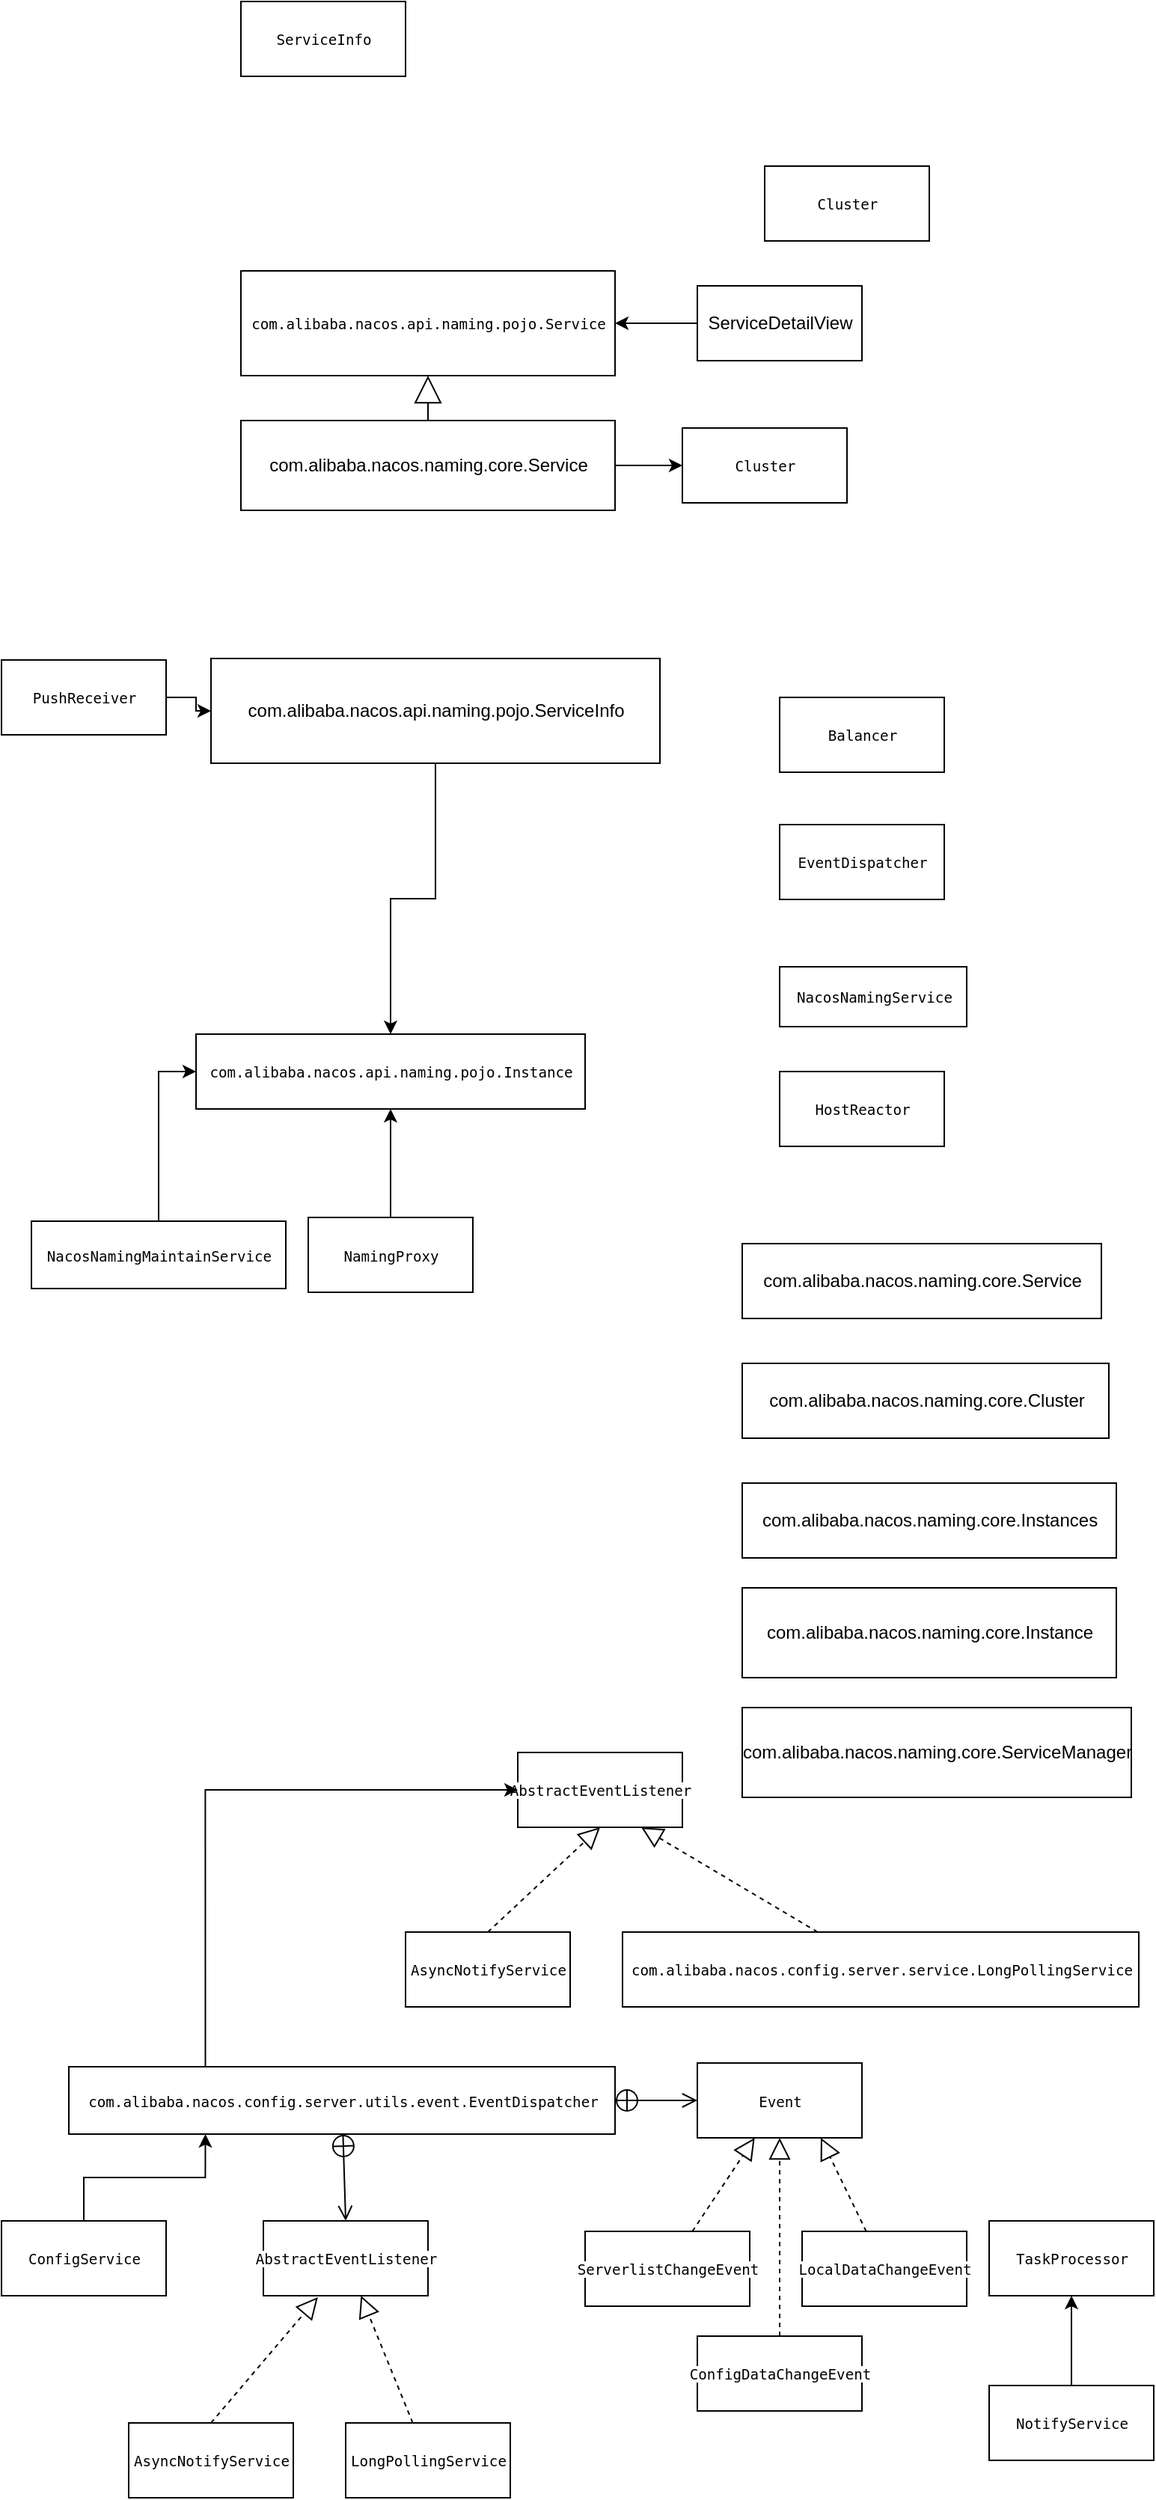 <mxfile version="12.3.8" type="github" pages="1">
  <diagram id="kBemaTtvyLqc7f_1Prgw" name="Page-1">
    <mxGraphModel dx="1038" dy="548" grid="1" gridSize="10" guides="1" tooltips="1" connect="1" arrows="1" fold="1" page="1" pageScale="1" pageWidth="827" pageHeight="1169" math="0" shadow="0">
      <root>
        <mxCell id="0"/>
        <mxCell id="1" parent="0"/>
        <mxCell id="SP2vWgGdZDLDJQDs3RRh-2" value="&lt;pre style=&quot;background-color: rgb(255 , 255 , 255) ; font-size: 7.2pt&quot;&gt;ServiceInfo&lt;/pre&gt;" style="html=1;" vertex="1" parent="1">
          <mxGeometry x="200" y="110" width="110" height="50" as="geometry"/>
        </mxCell>
        <mxCell id="SP2vWgGdZDLDJQDs3RRh-3" value="&lt;pre style=&quot;background-color: rgb(255 , 255 , 255) ; font-size: 7.2pt&quot;&gt;&lt;span style=&quot;font-size: 7.2pt ; white-space: nowrap&quot;&gt;com.alibaba.nacos.api.naming.pojo.Instance&lt;/span&gt;&lt;/pre&gt;" style="html=1;" vertex="1" parent="1">
          <mxGeometry x="170" y="800" width="260" height="50" as="geometry"/>
        </mxCell>
        <mxCell id="SP2vWgGdZDLDJQDs3RRh-4" value="&lt;pre style=&quot;background-color: rgb(255 , 255 , 255) ; font-size: 7.2pt&quot;&gt;&lt;span style=&quot;font-size: 7.2pt ; white-space: nowrap&quot;&gt;com.alibaba.nacos.api.naming.pojo.&lt;/span&gt;Service&lt;/pre&gt;" style="html=1;" vertex="1" parent="1">
          <mxGeometry x="200" y="290" width="250" height="70" as="geometry"/>
        </mxCell>
        <mxCell id="SP2vWgGdZDLDJQDs3RRh-5" value="&lt;pre style=&quot;background-color: rgb(255 , 255 , 255) ; font-size: 7.2pt&quot;&gt;Cluster&lt;/pre&gt;" style="html=1;" vertex="1" parent="1">
          <mxGeometry x="550" y="220" width="110" height="50" as="geometry"/>
        </mxCell>
        <mxCell id="SP2vWgGdZDLDJQDs3RRh-9" style="edgeStyle=orthogonalEdgeStyle;rounded=0;orthogonalLoop=1;jettySize=auto;html=1;exitX=1;exitY=0.5;exitDx=0;exitDy=0;" edge="1" parent="1" source="SP2vWgGdZDLDJQDs3RRh-6" target="SP2vWgGdZDLDJQDs3RRh-8">
          <mxGeometry relative="1" as="geometry"/>
        </mxCell>
        <mxCell id="SP2vWgGdZDLDJQDs3RRh-6" value="com.alibaba.nacos.naming.core.Service" style="html=1;" vertex="1" parent="1">
          <mxGeometry x="200" y="390" width="250" height="60" as="geometry"/>
        </mxCell>
        <mxCell id="SP2vWgGdZDLDJQDs3RRh-7" value="&lt;br&gt;" style="endArrow=block;endSize=16;endFill=0;html=1;exitX=0.5;exitY=0;exitDx=0;exitDy=0;" edge="1" parent="1" source="SP2vWgGdZDLDJQDs3RRh-6" target="SP2vWgGdZDLDJQDs3RRh-4">
          <mxGeometry width="160" relative="1" as="geometry">
            <mxPoint x="310" y="420" as="sourcePoint"/>
            <mxPoint x="470" y="420" as="targetPoint"/>
          </mxGeometry>
        </mxCell>
        <mxCell id="SP2vWgGdZDLDJQDs3RRh-8" value="&lt;pre style=&quot;background-color: rgb(255 , 255 , 255) ; font-size: 7.2pt&quot;&gt;Cluster&lt;/pre&gt;" style="html=1;" vertex="1" parent="1">
          <mxGeometry x="495" y="395" width="110" height="50" as="geometry"/>
        </mxCell>
        <mxCell id="SP2vWgGdZDLDJQDs3RRh-31" style="edgeStyle=orthogonalEdgeStyle;rounded=0;orthogonalLoop=1;jettySize=auto;html=1;exitX=0.5;exitY=1;exitDx=0;exitDy=0;entryX=0.5;entryY=0;entryDx=0;entryDy=0;" edge="1" parent="1" source="SP2vWgGdZDLDJQDs3RRh-10" target="SP2vWgGdZDLDJQDs3RRh-3">
          <mxGeometry relative="1" as="geometry"/>
        </mxCell>
        <mxCell id="SP2vWgGdZDLDJQDs3RRh-10" value="com.alibaba.nacos.api.naming.pojo.ServiceInfo" style="html=1;" vertex="1" parent="1">
          <mxGeometry x="180" y="549" width="300" height="70" as="geometry"/>
        </mxCell>
        <mxCell id="SP2vWgGdZDLDJQDs3RRh-12" value="&lt;pre style=&quot;background-color: rgb(255 , 255 , 255) ; font-size: 7.2pt&quot;&gt;HostReactor&lt;/pre&gt;" style="html=1;" vertex="1" parent="1">
          <mxGeometry x="560" y="825" width="110" height="50" as="geometry"/>
        </mxCell>
        <mxCell id="SP2vWgGdZDLDJQDs3RRh-14" value="&lt;pre style=&quot;background-color: rgb(255 , 255 , 255) ; font-size: 7.2pt&quot;&gt;EventDispatcher&lt;/pre&gt;" style="html=1;" vertex="1" parent="1">
          <mxGeometry x="560" y="660" width="110" height="50" as="geometry"/>
        </mxCell>
        <mxCell id="SP2vWgGdZDLDJQDs3RRh-16" value="&lt;pre style=&quot;background-color: rgb(255 , 255 , 255) ; font-size: 7.2pt&quot;&gt;Balancer&lt;/pre&gt;" style="html=1;" vertex="1" parent="1">
          <mxGeometry x="560" y="575" width="110" height="50" as="geometry"/>
        </mxCell>
        <mxCell id="SP2vWgGdZDLDJQDs3RRh-19" style="edgeStyle=orthogonalEdgeStyle;rounded=0;orthogonalLoop=1;jettySize=auto;html=1;" edge="1" parent="1" source="SP2vWgGdZDLDJQDs3RRh-18" target="SP2vWgGdZDLDJQDs3RRh-3">
          <mxGeometry relative="1" as="geometry"/>
        </mxCell>
        <mxCell id="SP2vWgGdZDLDJQDs3RRh-18" value="&lt;pre style=&quot;background-color: rgb(255 , 255 , 255) ; font-size: 7.2pt&quot;&gt;NamingProxy&lt;/pre&gt;" style="html=1;" vertex="1" parent="1">
          <mxGeometry x="245" y="922.5" width="110" height="50" as="geometry"/>
        </mxCell>
        <mxCell id="SP2vWgGdZDLDJQDs3RRh-20" value="&lt;pre style=&quot;background-color: rgb(255 , 255 , 255) ; font-size: 7.2pt&quot;&gt;NacosNamingService&lt;/pre&gt;" style="html=1;" vertex="1" parent="1">
          <mxGeometry x="560" y="755" width="125" height="40" as="geometry"/>
        </mxCell>
        <mxCell id="SP2vWgGdZDLDJQDs3RRh-23" style="edgeStyle=orthogonalEdgeStyle;rounded=0;orthogonalLoop=1;jettySize=auto;html=1;entryX=0;entryY=0.5;entryDx=0;entryDy=0;" edge="1" parent="1" source="SP2vWgGdZDLDJQDs3RRh-22" target="SP2vWgGdZDLDJQDs3RRh-3">
          <mxGeometry relative="1" as="geometry"/>
        </mxCell>
        <mxCell id="SP2vWgGdZDLDJQDs3RRh-22" value="&lt;pre style=&quot;background-color: rgb(255 , 255 , 255) ; font-size: 7.2pt&quot;&gt;NacosNamingMaintainService&lt;/pre&gt;" style="html=1;" vertex="1" parent="1">
          <mxGeometry x="60" y="925" width="170" height="45" as="geometry"/>
        </mxCell>
        <mxCell id="SP2vWgGdZDLDJQDs3RRh-25" style="edgeStyle=orthogonalEdgeStyle;rounded=0;orthogonalLoop=1;jettySize=auto;html=1;entryX=0;entryY=0.5;entryDx=0;entryDy=0;" edge="1" parent="1" source="SP2vWgGdZDLDJQDs3RRh-24" target="SP2vWgGdZDLDJQDs3RRh-10">
          <mxGeometry relative="1" as="geometry"/>
        </mxCell>
        <mxCell id="SP2vWgGdZDLDJQDs3RRh-24" value="&lt;pre style=&quot;background-color: rgb(255 , 255 , 255) ; font-size: 7.2pt&quot;&gt;PushReceiver&lt;/pre&gt;" style="html=1;" vertex="1" parent="1">
          <mxGeometry x="40" y="550" width="110" height="50" as="geometry"/>
        </mxCell>
        <mxCell id="SP2vWgGdZDLDJQDs3RRh-38" style="edgeStyle=orthogonalEdgeStyle;rounded=0;orthogonalLoop=1;jettySize=auto;html=1;entryX=1;entryY=0.5;entryDx=0;entryDy=0;" edge="1" parent="1" source="SP2vWgGdZDLDJQDs3RRh-37" target="SP2vWgGdZDLDJQDs3RRh-4">
          <mxGeometry relative="1" as="geometry"/>
        </mxCell>
        <mxCell id="SP2vWgGdZDLDJQDs3RRh-37" value="&lt;span style=&quot;text-align: left&quot;&gt;ServiceDetailView&lt;/span&gt;" style="html=1;" vertex="1" parent="1">
          <mxGeometry x="505" y="300" width="110" height="50" as="geometry"/>
        </mxCell>
        <mxCell id="SP2vWgGdZDLDJQDs3RRh-39" value="com.alibaba.nacos.naming.core.Cluster" style="html=1;" vertex="1" parent="1">
          <mxGeometry x="535" y="1020" width="245" height="50" as="geometry"/>
        </mxCell>
        <mxCell id="SP2vWgGdZDLDJQDs3RRh-40" value="com.alibaba.nacos.naming.core.Service" style="html=1;" vertex="1" parent="1">
          <mxGeometry x="535" y="940" width="240" height="50" as="geometry"/>
        </mxCell>
        <mxCell id="SP2vWgGdZDLDJQDs3RRh-41" value="com.alibaba.nacos.naming.core.Instances" style="html=1;" vertex="1" parent="1">
          <mxGeometry x="535" y="1100" width="250" height="50" as="geometry"/>
        </mxCell>
        <mxCell id="SP2vWgGdZDLDJQDs3RRh-42" value="com.alibaba.nacos.naming.core.Instance" style="html=1;" vertex="1" parent="1">
          <mxGeometry x="535" y="1170" width="250" height="60" as="geometry"/>
        </mxCell>
        <mxCell id="SP2vWgGdZDLDJQDs3RRh-43" value="com.alibaba.nacos.naming.core.ServiceManager" style="html=1;" vertex="1" parent="1">
          <mxGeometry x="535" y="1250" width="260" height="60" as="geometry"/>
        </mxCell>
        <mxCell id="SP2vWgGdZDLDJQDs3RRh-44" value="&lt;pre style=&quot;background-color: rgb(255 , 255 , 255) ; font-size: 7.2pt&quot;&gt;TaskProcessor&lt;/pre&gt;" style="html=1;" vertex="1" parent="1">
          <mxGeometry x="700" y="1593" width="110" height="50" as="geometry"/>
        </mxCell>
        <mxCell id="SP2vWgGdZDLDJQDs3RRh-46" style="edgeStyle=orthogonalEdgeStyle;rounded=0;orthogonalLoop=1;jettySize=auto;html=1;exitX=0.5;exitY=0;exitDx=0;exitDy=0;entryX=0.5;entryY=1;entryDx=0;entryDy=0;" edge="1" parent="1" source="SP2vWgGdZDLDJQDs3RRh-45" target="SP2vWgGdZDLDJQDs3RRh-44">
          <mxGeometry relative="1" as="geometry"/>
        </mxCell>
        <mxCell id="SP2vWgGdZDLDJQDs3RRh-45" value="&lt;pre style=&quot;background-color: rgb(255 , 255 , 255) ; font-size: 7.2pt&quot;&gt;NotifyService&lt;/pre&gt;" style="html=1;" vertex="1" parent="1">
          <mxGeometry x="700" y="1703" width="110" height="50" as="geometry"/>
        </mxCell>
        <mxCell id="SP2vWgGdZDLDJQDs3RRh-47" value="&lt;pre style=&quot;background-color: rgb(255 , 255 , 255) ; font-size: 7.2pt&quot;&gt;AbstractEventListener&lt;/pre&gt;" style="html=1;" vertex="1" parent="1">
          <mxGeometry x="385" y="1280" width="110" height="50" as="geometry"/>
        </mxCell>
        <mxCell id="SP2vWgGdZDLDJQDs3RRh-48" value="&lt;pre style=&quot;background-color: rgb(255 , 255 , 255) ; font-size: 7.2pt&quot;&gt;AsyncNotifyService&lt;/pre&gt;" style="html=1;" vertex="1" parent="1">
          <mxGeometry x="310" y="1400" width="110" height="50" as="geometry"/>
        </mxCell>
        <mxCell id="SP2vWgGdZDLDJQDs3RRh-51" value="" style="endArrow=block;dashed=1;endFill=0;endSize=12;html=1;entryX=0.5;entryY=1;entryDx=0;entryDy=0;exitX=0.5;exitY=0;exitDx=0;exitDy=0;" edge="1" parent="1" source="SP2vWgGdZDLDJQDs3RRh-48" target="SP2vWgGdZDLDJQDs3RRh-47">
          <mxGeometry width="160" relative="1" as="geometry">
            <mxPoint x="460" y="1470" as="sourcePoint"/>
            <mxPoint x="620" y="1470" as="targetPoint"/>
          </mxGeometry>
        </mxCell>
        <mxCell id="SP2vWgGdZDLDJQDs3RRh-52" value="&lt;pre style=&quot;background-color: rgb(255 , 255 , 255) ; font-size: 7.2pt&quot;&gt;com.alibaba.nacos.config.server.service.LongPollingService&lt;/pre&gt;" style="html=1;" vertex="1" parent="1">
          <mxGeometry x="455" y="1400" width="345" height="50" as="geometry"/>
        </mxCell>
        <mxCell id="SP2vWgGdZDLDJQDs3RRh-53" value="" style="endArrow=block;dashed=1;endFill=0;endSize=12;html=1;entryX=0.75;entryY=1;entryDx=0;entryDy=0;" edge="1" parent="1" source="SP2vWgGdZDLDJQDs3RRh-52" target="SP2vWgGdZDLDJQDs3RRh-47">
          <mxGeometry width="160" relative="1" as="geometry">
            <mxPoint x="470" y="1590" as="sourcePoint"/>
            <mxPoint x="630" y="1590" as="targetPoint"/>
          </mxGeometry>
        </mxCell>
        <mxCell id="SP2vWgGdZDLDJQDs3RRh-55" style="edgeStyle=orthogonalEdgeStyle;rounded=0;orthogonalLoop=1;jettySize=auto;html=1;exitX=0.25;exitY=0;exitDx=0;exitDy=0;entryX=0;entryY=0.5;entryDx=0;entryDy=0;" edge="1" parent="1" source="SP2vWgGdZDLDJQDs3RRh-54" target="SP2vWgGdZDLDJQDs3RRh-47">
          <mxGeometry relative="1" as="geometry"/>
        </mxCell>
        <mxCell id="SP2vWgGdZDLDJQDs3RRh-54" value="&lt;pre style=&quot;background-color: rgb(255 , 255 , 255) ; font-size: 7.2pt&quot;&gt;com.alibaba.nacos.config.server.utils.event.EventDispatcher&lt;/pre&gt;" style="html=1;" vertex="1" parent="1">
          <mxGeometry x="85" y="1490" width="365" height="45" as="geometry"/>
        </mxCell>
        <mxCell id="SP2vWgGdZDLDJQDs3RRh-56" value="&lt;pre style=&quot;background-color: rgb(255 , 255 , 255) ; font-size: 7.2pt&quot;&gt;Event&lt;/pre&gt;" style="html=1;" vertex="1" parent="1">
          <mxGeometry x="505" y="1487.5" width="110" height="50" as="geometry"/>
        </mxCell>
        <mxCell id="SP2vWgGdZDLDJQDs3RRh-57" value="" style="endArrow=open;startArrow=circlePlus;endFill=0;startFill=0;endSize=8;html=1;entryX=0;entryY=0.5;entryDx=0;entryDy=0;" edge="1" parent="1" source="SP2vWgGdZDLDJQDs3RRh-54" target="SP2vWgGdZDLDJQDs3RRh-56">
          <mxGeometry width="160" relative="1" as="geometry">
            <mxPoint x="350" y="1640" as="sourcePoint"/>
            <mxPoint x="510" y="1640" as="targetPoint"/>
          </mxGeometry>
        </mxCell>
        <mxCell id="SP2vWgGdZDLDJQDs3RRh-58" value="&lt;pre style=&quot;background-color: rgb(255 , 255 , 255) ; font-size: 7.2pt&quot;&gt;ConfigDataChangeEvent&lt;/pre&gt;" style="html=1;" vertex="1" parent="1">
          <mxGeometry x="505" y="1670" width="110" height="50" as="geometry"/>
        </mxCell>
        <mxCell id="SP2vWgGdZDLDJQDs3RRh-59" value="" style="endArrow=block;dashed=1;endFill=0;endSize=12;html=1;entryX=0.5;entryY=1;entryDx=0;entryDy=0;exitX=0.5;exitY=0;exitDx=0;exitDy=0;" edge="1" parent="1" source="SP2vWgGdZDLDJQDs3RRh-58" target="SP2vWgGdZDLDJQDs3RRh-56">
          <mxGeometry width="160" relative="1" as="geometry">
            <mxPoint x="480" y="1710" as="sourcePoint"/>
            <mxPoint x="640" y="1710" as="targetPoint"/>
          </mxGeometry>
        </mxCell>
        <mxCell id="SP2vWgGdZDLDJQDs3RRh-60" value="&lt;pre style=&quot;background-color: rgb(255 , 255 , 255) ; font-size: 7.2pt&quot;&gt;LocalDataChangeEvent&lt;/pre&gt;" style="html=1;" vertex="1" parent="1">
          <mxGeometry x="575" y="1600" width="110" height="50" as="geometry"/>
        </mxCell>
        <mxCell id="SP2vWgGdZDLDJQDs3RRh-62" value="" style="endArrow=block;dashed=1;endFill=0;endSize=12;html=1;entryX=0.75;entryY=1;entryDx=0;entryDy=0;" edge="1" parent="1" source="SP2vWgGdZDLDJQDs3RRh-60" target="SP2vWgGdZDLDJQDs3RRh-56">
          <mxGeometry width="160" relative="1" as="geometry">
            <mxPoint x="400" y="1790" as="sourcePoint"/>
            <mxPoint x="560" y="1790" as="targetPoint"/>
          </mxGeometry>
        </mxCell>
        <mxCell id="SP2vWgGdZDLDJQDs3RRh-63" value="&lt;pre style=&quot;background-color: rgb(255 , 255 , 255) ; font-size: 7.2pt&quot;&gt;ServerlistChangeEvent&lt;/pre&gt;" style="html=1;" vertex="1" parent="1">
          <mxGeometry x="430" y="1600" width="110" height="50" as="geometry"/>
        </mxCell>
        <mxCell id="SP2vWgGdZDLDJQDs3RRh-64" value="" style="endArrow=block;dashed=1;endFill=0;endSize=12;html=1;" edge="1" parent="1" source="SP2vWgGdZDLDJQDs3RRh-63" target="SP2vWgGdZDLDJQDs3RRh-56">
          <mxGeometry width="160" relative="1" as="geometry">
            <mxPoint x="250" y="1770" as="sourcePoint"/>
            <mxPoint x="410" y="1770" as="targetPoint"/>
          </mxGeometry>
        </mxCell>
        <mxCell id="SP2vWgGdZDLDJQDs3RRh-65" value="&lt;pre style=&quot;background-color: rgb(255 , 255 , 255) ; font-size: 7.2pt&quot;&gt;AbstractEventListener&lt;/pre&gt;" style="html=1;" vertex="1" parent="1">
          <mxGeometry x="215" y="1593" width="110" height="50" as="geometry"/>
        </mxCell>
        <mxCell id="SP2vWgGdZDLDJQDs3RRh-66" value="" style="endArrow=open;startArrow=circlePlus;endFill=0;startFill=0;endSize=8;html=1;entryX=0.5;entryY=0;entryDx=0;entryDy=0;" edge="1" parent="1" source="SP2vWgGdZDLDJQDs3RRh-54" target="SP2vWgGdZDLDJQDs3RRh-65">
          <mxGeometry width="160" relative="1" as="geometry">
            <mxPoint x="50" y="1590" as="sourcePoint"/>
            <mxPoint x="210" y="1590" as="targetPoint"/>
          </mxGeometry>
        </mxCell>
        <mxCell id="SP2vWgGdZDLDJQDs3RRh-67" value="&lt;pre style=&quot;background-color: rgb(255 , 255 , 255) ; font-size: 7.2pt&quot;&gt;AsyncNotifyService&lt;/pre&gt;" style="html=1;" vertex="1" parent="1">
          <mxGeometry x="125" y="1728" width="110" height="50" as="geometry"/>
        </mxCell>
        <mxCell id="SP2vWgGdZDLDJQDs3RRh-68" value="&lt;pre style=&quot;background-color: rgb(255 , 255 , 255) ; font-size: 7.2pt&quot;&gt;LongPollingService&lt;/pre&gt;" style="html=1;" vertex="1" parent="1">
          <mxGeometry x="270" y="1728" width="110" height="50" as="geometry"/>
        </mxCell>
        <mxCell id="SP2vWgGdZDLDJQDs3RRh-69" value="" style="endArrow=block;dashed=1;endFill=0;endSize=12;html=1;entryX=0.331;entryY=1.02;entryDx=0;entryDy=0;entryPerimeter=0;exitX=0.5;exitY=0;exitDx=0;exitDy=0;" edge="1" parent="1" source="SP2vWgGdZDLDJQDs3RRh-67" target="SP2vWgGdZDLDJQDs3RRh-65">
          <mxGeometry width="160" relative="1" as="geometry">
            <mxPoint x="30" y="1680" as="sourcePoint"/>
            <mxPoint x="190" y="1680" as="targetPoint"/>
          </mxGeometry>
        </mxCell>
        <mxCell id="SP2vWgGdZDLDJQDs3RRh-70" value="" style="endArrow=block;dashed=1;endFill=0;endSize=12;html=1;" edge="1" parent="1" source="SP2vWgGdZDLDJQDs3RRh-68" target="SP2vWgGdZDLDJQDs3RRh-65">
          <mxGeometry width="160" relative="1" as="geometry">
            <mxPoint x="310" y="1850" as="sourcePoint"/>
            <mxPoint x="470" y="1850" as="targetPoint"/>
          </mxGeometry>
        </mxCell>
        <mxCell id="SP2vWgGdZDLDJQDs3RRh-72" style="edgeStyle=orthogonalEdgeStyle;rounded=0;orthogonalLoop=1;jettySize=auto;html=1;exitX=0.5;exitY=0;exitDx=0;exitDy=0;entryX=0.25;entryY=1;entryDx=0;entryDy=0;" edge="1" parent="1" source="SP2vWgGdZDLDJQDs3RRh-71" target="SP2vWgGdZDLDJQDs3RRh-54">
          <mxGeometry relative="1" as="geometry"/>
        </mxCell>
        <mxCell id="SP2vWgGdZDLDJQDs3RRh-71" value="&lt;pre style=&quot;background-color: rgb(255 , 255 , 255) ; font-size: 7.2pt&quot;&gt;ConfigService&lt;/pre&gt;" style="html=1;" vertex="1" parent="1">
          <mxGeometry x="40" y="1593" width="110" height="50" as="geometry"/>
        </mxCell>
      </root>
    </mxGraphModel>
  </diagram>
</mxfile>
